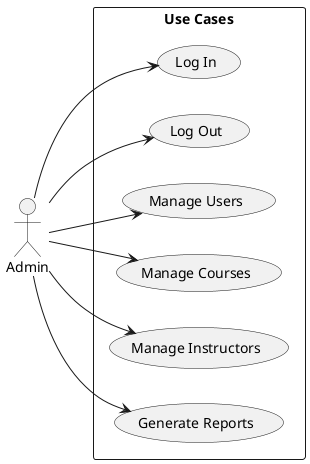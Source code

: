 @startuml
left to right direction
skinparam packageStyle rectangle
actor Admin as "Admin"

rectangle "Use Cases" {
  usecase "Log In" as UC1
  usecase "Log Out" as UC2
  usecase "Manage Users" as UC3
  usecase "Manage Courses" as UC4
  usecase "Manage Instructors" as UC5
  usecase "Generate Reports" as UC6
}

Admin --> UC1
Admin --> UC2
Admin --> UC3
Admin --> UC4
Admin --> UC5
Admin --> UC6
@enduml
